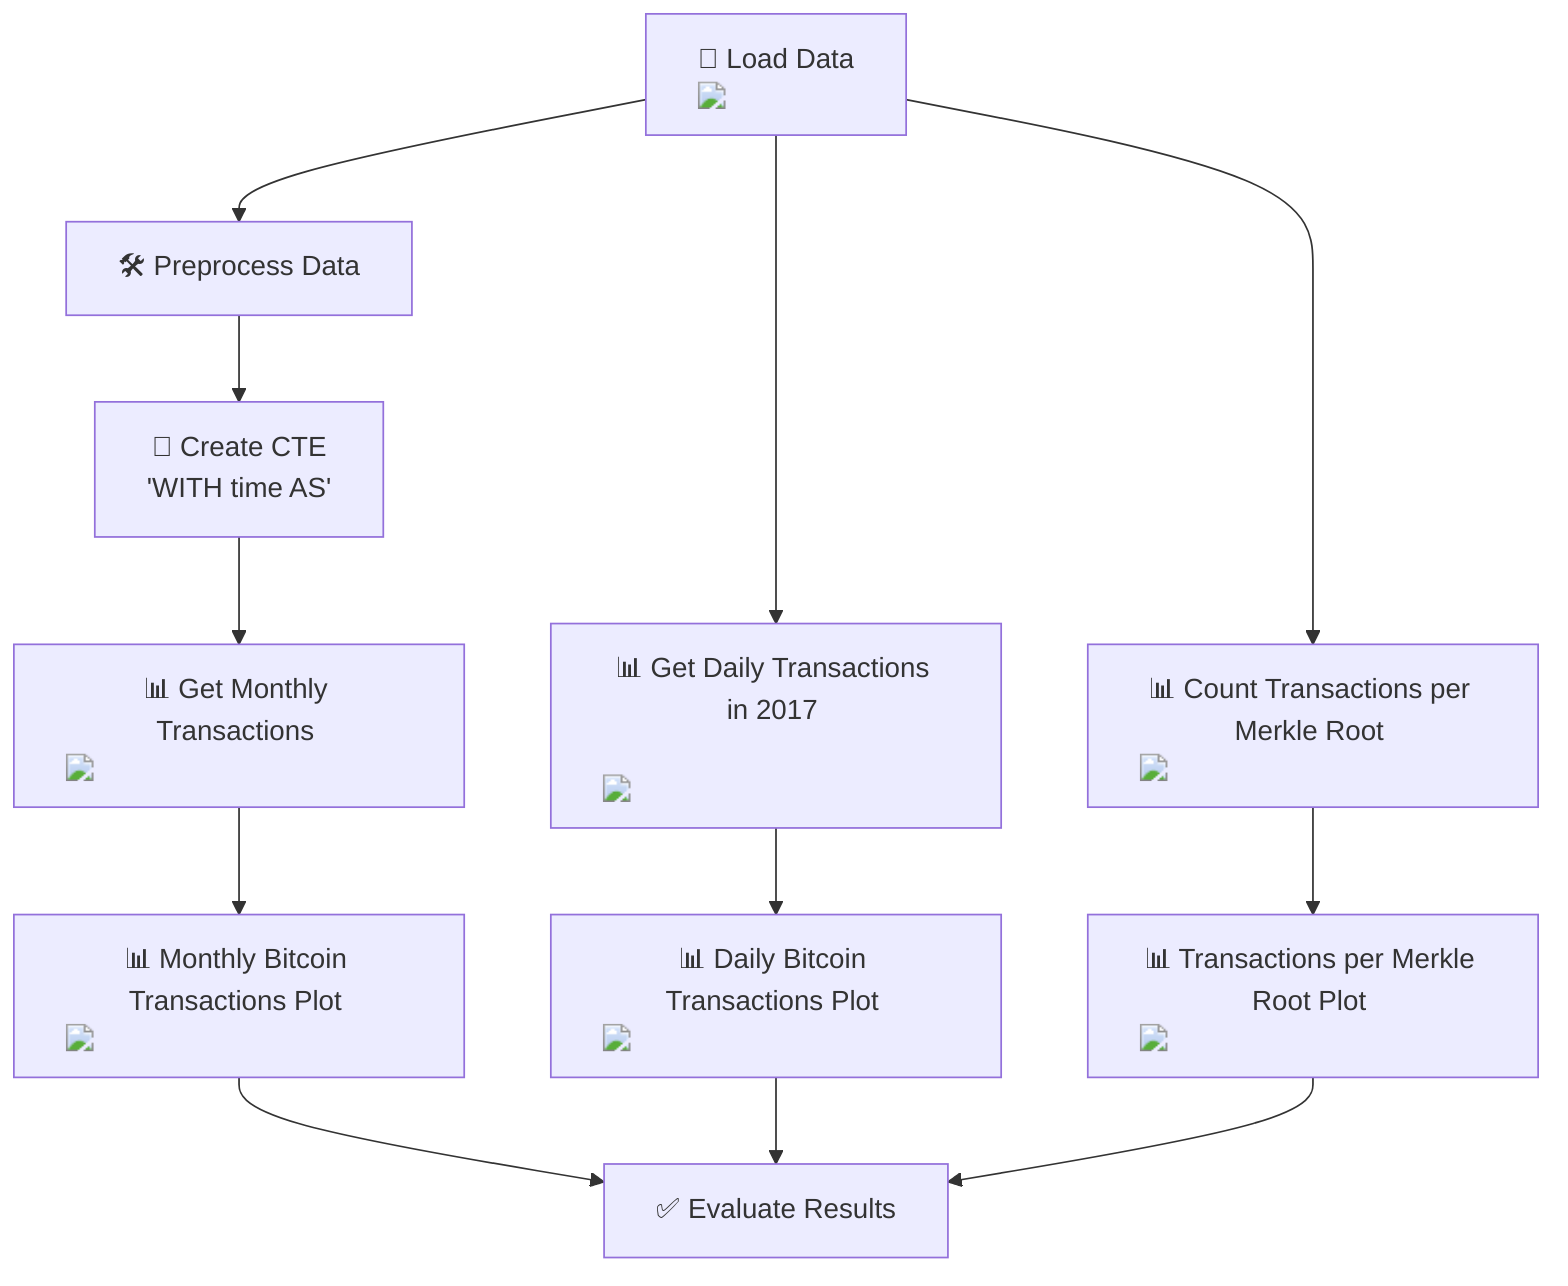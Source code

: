 flowchart TD
    A["📂 Load Data <img src='icons/database.svg' />"] --> B["🛠️ Preprocess Data"]
    B --> C["📝 Create CTE <br/> 'WITH time AS'"]
    C --> D["📊 Get Monthly Transactions <img src='dummy_plots/barplot_template.svg' />"]
    D --> E["📊 Monthly Bitcoin Transactions Plot <img src='dummy_plots/lineplot_template.svg' />"]
    
    A --> F["📊 Get Daily Transactions in 2017 <br/> <img src='dummy_plots/hist_template.svg' />"]
    F --> G["📊 Daily Bitcoin Transactions Plot <img src='dummy_plots/lineplot_template.svg' />"]
    
    A --> H["📊 Count Transactions per Merkle Root <img src='dummy_plots/scatter_plot_template.svg' />"]
    H --> I["📊 Transactions per Merkle Root Plot <img src='dummy_plots/scatter_plot_template.svg' />"]
    
    E --> J["✅ Evaluate Results"]
    G --> J
    I --> J